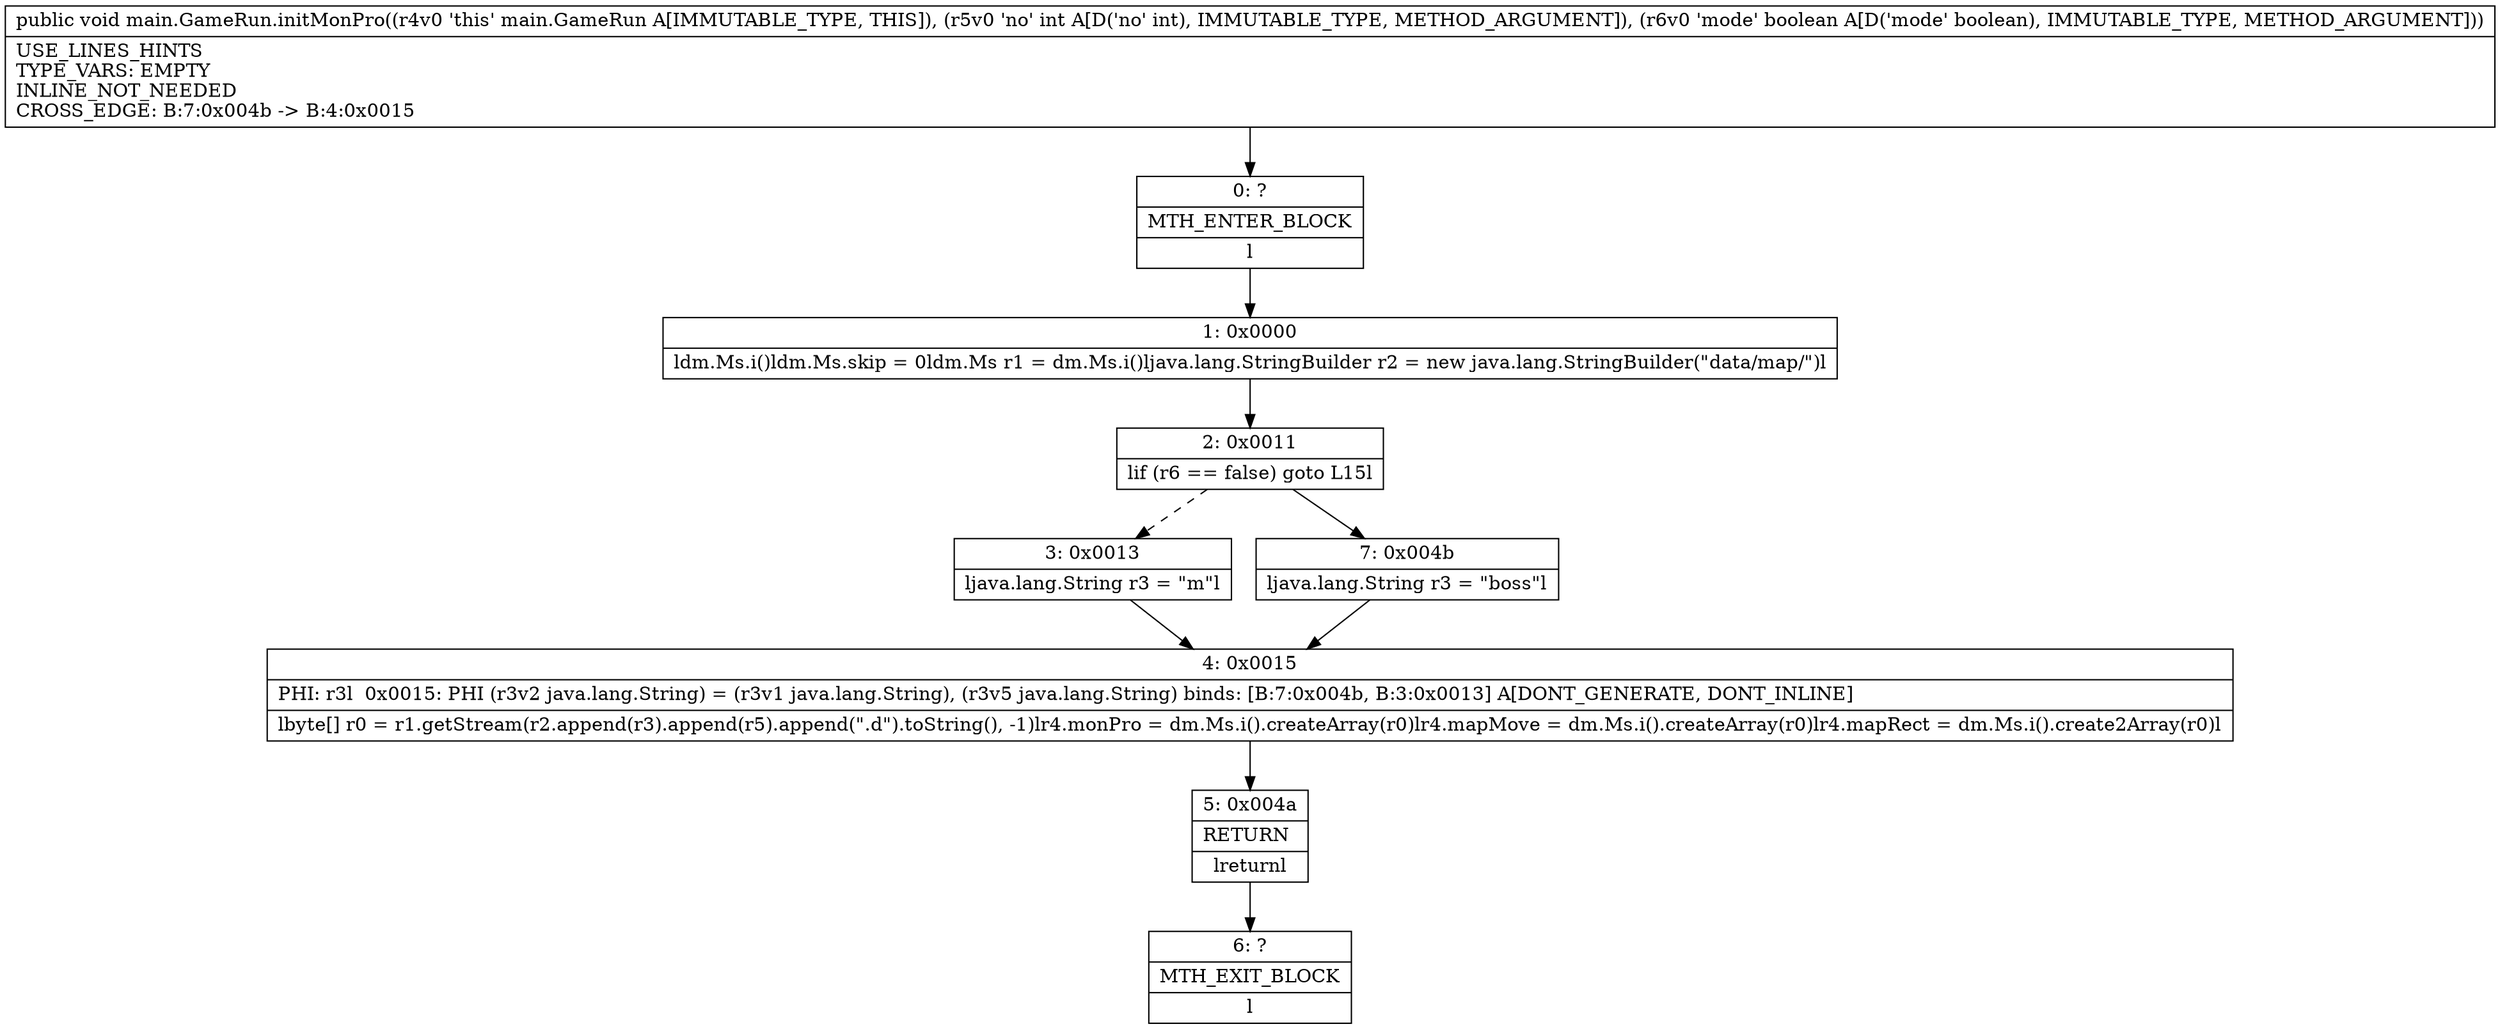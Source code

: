 digraph "CFG formain.GameRun.initMonPro(IZ)V" {
Node_0 [shape=record,label="{0\:\ ?|MTH_ENTER_BLOCK\l|l}"];
Node_1 [shape=record,label="{1\:\ 0x0000|ldm.Ms.i()ldm.Ms.skip = 0ldm.Ms r1 = dm.Ms.i()ljava.lang.StringBuilder r2 = new java.lang.StringBuilder(\"data\/map\/\")l}"];
Node_2 [shape=record,label="{2\:\ 0x0011|lif (r6 == false) goto L15l}"];
Node_3 [shape=record,label="{3\:\ 0x0013|ljava.lang.String r3 = \"m\"l}"];
Node_4 [shape=record,label="{4\:\ 0x0015|PHI: r3l  0x0015: PHI (r3v2 java.lang.String) = (r3v1 java.lang.String), (r3v5 java.lang.String) binds: [B:7:0x004b, B:3:0x0013] A[DONT_GENERATE, DONT_INLINE]\l|lbyte[] r0 = r1.getStream(r2.append(r3).append(r5).append(\".d\").toString(), \-1)lr4.monPro = dm.Ms.i().createArray(r0)lr4.mapMove = dm.Ms.i().createArray(r0)lr4.mapRect = dm.Ms.i().create2Array(r0)l}"];
Node_5 [shape=record,label="{5\:\ 0x004a|RETURN\l|lreturnl}"];
Node_6 [shape=record,label="{6\:\ ?|MTH_EXIT_BLOCK\l|l}"];
Node_7 [shape=record,label="{7\:\ 0x004b|ljava.lang.String r3 = \"boss\"l}"];
MethodNode[shape=record,label="{public void main.GameRun.initMonPro((r4v0 'this' main.GameRun A[IMMUTABLE_TYPE, THIS]), (r5v0 'no' int A[D('no' int), IMMUTABLE_TYPE, METHOD_ARGUMENT]), (r6v0 'mode' boolean A[D('mode' boolean), IMMUTABLE_TYPE, METHOD_ARGUMENT]))  | USE_LINES_HINTS\lTYPE_VARS: EMPTY\lINLINE_NOT_NEEDED\lCROSS_EDGE: B:7:0x004b \-\> B:4:0x0015\l}"];
MethodNode -> Node_0;
Node_0 -> Node_1;
Node_1 -> Node_2;
Node_2 -> Node_3[style=dashed];
Node_2 -> Node_7;
Node_3 -> Node_4;
Node_4 -> Node_5;
Node_5 -> Node_6;
Node_7 -> Node_4;
}

